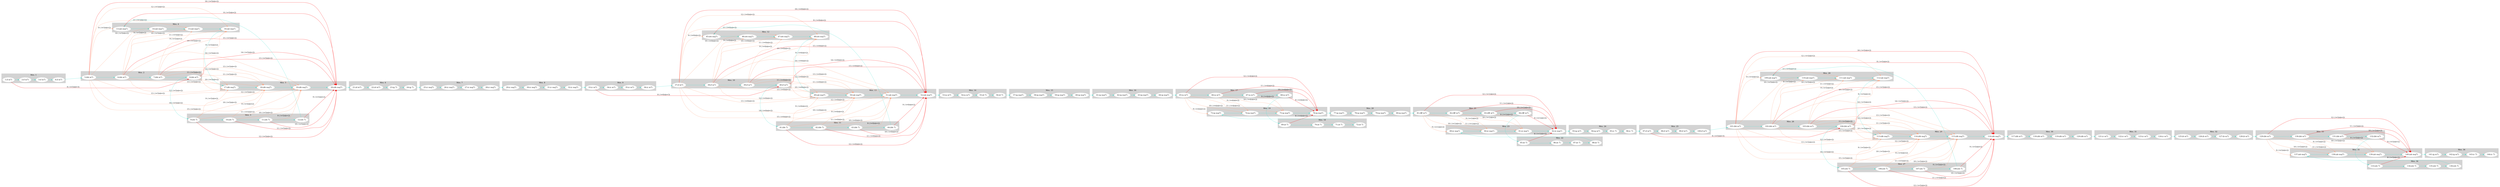 digraph G { 
rankdir=LR 
subgraph cluster0 {
node [style=filled,color=white];
style=filled;
color=lightgrey;
"1:(f m7)"; 
"2:(f m7)"; 
"3:(f m7)"; 
"4:(f m7)"; 
label = "Mes. 1"
}
subgraph cluster4 {
node [style=filled,color=white];
style=filled;
color=lightgrey;
"5:(bb m7)"; 
"6:(bb m7)"; 
"7:(bb m7)"; 
"8:(bb m7)"; 
label = "Mes. 2"
}
subgraph cluster8 {
node [style=filled,color=white];
style=filled;
color=lightgrey;
"9:(eb 7)"; 
"10:(eb 7)"; 
"11:(eb 7)"; 
"12:(eb 7)"; 
label = "Mes. 3"
}
subgraph cluster12 {
node [style=filled,color=white];
style=filled;
color=lightgrey;
"13:(ab maj7)"; 
"14:(ab maj7)"; 
"15:(ab maj7)"; 
"16:(ab maj7)"; 
label = "Mes. 4"
}
subgraph cluster16 {
node [style=filled,color=white];
style=filled;
color=lightgrey;
"17:(db maj7)"; 
"18:(db maj7)"; 
"19:(db maj7)"; 
"20:(db maj7)"; 
label = "Mes. 5"
}
subgraph cluster20 {
node [style=filled,color=white];
style=filled;
color=lightgrey;
"21:(d m7)"; 
"22:(d m7)"; 
"23:(g 7)"; 
"24:(g 7)"; 
label = "Mes. 6"
}
subgraph cluster24 {
node [style=filled,color=white];
style=filled;
color=lightgrey;
"25:(c maj7)"; 
"26:(c maj7)"; 
"27:(c maj7)"; 
"28:(c maj7)"; 
label = "Mes. 7"
}
subgraph cluster28 {
node [style=filled,color=white];
style=filled;
color=lightgrey;
"29:(c maj7)"; 
"30:(c maj7)"; 
"31:(c maj7)"; 
"32:(c maj7)"; 
label = "Mes. 8"
}
subgraph cluster32 {
node [style=filled,color=white];
style=filled;
color=lightgrey;
"33:(c m7)"; 
"34:(c m7)"; 
"35:(c m7)"; 
"36:(c m7)"; 
label = "Mes. 9"
}
subgraph cluster36 {
node [style=filled,color=white];
style=filled;
color=lightgrey;
"37:(f m7)"; 
"38:(f m7)"; 
"39:(f m7)"; 
"40:(f m7)"; 
label = "Mes. 10"
}
subgraph cluster40 {
node [style=filled,color=white];
style=filled;
color=lightgrey;
"41:(bb 7)"; 
"42:(bb 7)"; 
"43:(bb 7)"; 
"44:(bb 7)"; 
label = "Mes. 11"
}
subgraph cluster44 {
node [style=filled,color=white];
style=filled;
color=lightgrey;
"45:(eb maj7)"; 
"46:(eb maj7)"; 
"47:(eb maj7)"; 
"48:(eb maj7)"; 
label = "Mes. 12"
}
subgraph cluster48 {
node [style=filled,color=white];
style=filled;
color=lightgrey;
"49:(ab maj7)"; 
"50:(ab maj7)"; 
"51:(ab maj7)"; 
"52:(ab maj7)"; 
label = "Mes. 13"
}
subgraph cluster52 {
node [style=filled,color=white];
style=filled;
color=lightgrey;
"53:(a m7)"; 
"54:(a m7)"; 
"55:(d 7)"; 
"56:(d 7)"; 
label = "Mes. 14"
}
subgraph cluster56 {
node [style=filled,color=white];
style=filled;
color=lightgrey;
"57:(g maj7)"; 
"58:(g maj7)"; 
"59:(g maj7)"; 
"60:(g maj7)"; 
label = "Mes. 15"
}
subgraph cluster60 {
node [style=filled,color=white];
style=filled;
color=lightgrey;
"61:(g maj7)"; 
"62:(g maj7)"; 
"63:(g maj7)"; 
"64:(g maj7)"; 
label = "Mes. 16"
}
subgraph cluster64 {
node [style=filled,color=white];
style=filled;
color=lightgrey;
"65:(a m7)"; 
"66:(a m7)"; 
"67:(a m7)"; 
"68:(a m7)"; 
label = "Mes. 17"
}
subgraph cluster68 {
node [style=filled,color=white];
style=filled;
color=lightgrey;
"69:(d 7)"; 
"70:(d 7)"; 
"71:(d 7)"; 
"72:(d 7)"; 
label = "Mes. 18"
}
subgraph cluster72 {
node [style=filled,color=white];
style=filled;
color=lightgrey;
"73:(g maj7)"; 
"74:(g maj7)"; 
"75:(g maj7)"; 
"76:(g maj7)"; 
label = "Mes. 19"
}
subgraph cluster76 {
node [style=filled,color=white];
style=filled;
color=lightgrey;
"77:(g maj7)"; 
"78:(g maj7)"; 
"79:(g maj7)"; 
"80:(g maj7)"; 
label = "Mes. 20"
}
subgraph cluster80 {
node [style=filled,color=white];
style=filled;
color=lightgrey;
"81:(f# m7)"; 
"82:(f# m7)"; 
"83:(f# m7)"; 
"84:(f# m7)"; 
label = "Mes. 21"
}
subgraph cluster84 {
node [style=filled,color=white];
style=filled;
color=lightgrey;
"85:(b 7)"; 
"86:(b 7)"; 
"87:(b 7)"; 
"88:(b 7)"; 
label = "Mes. 22"
}
subgraph cluster88 {
node [style=filled,color=white];
style=filled;
color=lightgrey;
"89:(e maj7)"; 
"90:(e maj7)"; 
"91:(e maj7)"; 
"92:(e maj7)"; 
label = "Mes. 23"
}
subgraph cluster92 {
node [style=filled,color=white];
style=filled;
color=lightgrey;
"93:(g m7)"; 
"94:(g m7)"; 
"95:(c 7)"; 
"96:(c 7)"; 
label = "Mes. 24"
}
subgraph cluster96 {
node [style=filled,color=white];
style=filled;
color=lightgrey;
"97:(f m7)"; 
"98:(f m7)"; 
"99:(f m7)"; 
"100:(f m7)"; 
label = "Mes. 25"
}
subgraph cluster100 {
node [style=filled,color=white];
style=filled;
color=lightgrey;
"101:(bb m7)"; 
"102:(bb m7)"; 
"103:(bb m7)"; 
"104:(bb m7)"; 
label = "Mes. 26"
}
subgraph cluster104 {
node [style=filled,color=white];
style=filled;
color=lightgrey;
"105:(eb 7)"; 
"106:(eb 7)"; 
"107:(eb 7)"; 
"108:(eb 7)"; 
label = "Mes. 27"
}
subgraph cluster108 {
node [style=filled,color=white];
style=filled;
color=lightgrey;
"109:(ab maj7)"; 
"110:(ab maj7)"; 
"111:(ab maj7)"; 
"112:(ab maj7)"; 
label = "Mes. 28"
}
subgraph cluster112 {
node [style=filled,color=white];
style=filled;
color=lightgrey;
"113:(db maj7)"; 
"114:(db maj7)"; 
"115:(db maj7)"; 
"116:(db maj7)"; 
label = "Mes. 29"
}
subgraph cluster116 {
node [style=filled,color=white];
style=filled;
color=lightgrey;
"117:(db m7)"; 
"118:(db m7)"; 
"119:(db m7)"; 
"120:(db m7)"; 
label = "Mes. 30"
}
subgraph cluster120 {
node [style=filled,color=white];
style=filled;
color=lightgrey;
"121:(c m7)"; 
"122:(c m7)"; 
"123:(c m7)"; 
"124:(c m7)"; 
label = "Mes. 31"
}
subgraph cluster124 {
node [style=filled,color=white];
style=filled;
color=lightgrey;
"125:(b m7)"; 
"126:(b m7)"; 
"127:(b m7)"; 
"128:(b m7)"; 
label = "Mes. 32"
}
subgraph cluster128 {
node [style=filled,color=white];
style=filled;
color=lightgrey;
"129:(bb m7)"; 
"130:(bb m7)"; 
"131:(bb m7)"; 
"132:(bb m7)"; 
label = "Mes. 33"
}
subgraph cluster132 {
node [style=filled,color=white];
style=filled;
color=lightgrey;
"133:(eb 7)"; 
"134:(eb 7)"; 
"135:(eb 7)"; 
"136:(eb 7)"; 
label = "Mes. 34"
}
subgraph cluster136 {
node [style=filled,color=white];
style=filled;
color=lightgrey;
"137:(ab maj7)"; 
"138:(ab maj7)"; 
"139:(ab maj7)"; 
"140:(ab maj7)"; 
label = "Mes. 35"
}
subgraph cluster140 {
node [style=filled,color=white];
style=filled;
color=lightgrey;
"141:(g m7)"; 
"142:(g m7)"; 
"143:(c 7)"; 
"144:(c 7)"; 
label = "Mes. 36"
}
"1:(f m7)" -> "2:(f m7)" [color="turquoise", constraint=true];
"2:(f m7)" -> "3:(f m7)" [color="turquoise", constraint=true];
"3:(f m7)" -> "4:(f m7)" [color="turquoise", constraint=true];
"4:(f m7)" -> "5:(bb m7)" [color="turquoise", constraint=true];
"5:(bb m7)" -> "6:(bb m7)" [color="turquoise", constraint=true];
"6:(bb m7)" -> "7:(bb m7)" [color="turquoise", constraint=true];
"7:(bb m7)" -> "8:(bb m7)" [color="turquoise", constraint=true];
"8:(bb m7)" -> "9:(eb 7)" [color="turquoise", constraint=true];
"9:(eb 7)" -> "10:(eb 7)" [color="turquoise", constraint=true];
"10:(eb 7)" -> "11:(eb 7)" [color="turquoise", constraint=true];
"11:(eb 7)" -> "12:(eb 7)" [color="turquoise", constraint=true];
"12:(eb 7)" -> "13:(ab maj7)" [color="turquoise", constraint=true];
"13:(ab maj7)" -> "14:(ab maj7)" [color="turquoise", constraint=true];
"14:(ab maj7)" -> "15:(ab maj7)" [color="turquoise", constraint=true];
"15:(ab maj7)" -> "16:(ab maj7)" [color="turquoise", constraint=true];
"16:(ab maj7)" -> "17:(db maj7)" [color="turquoise", constraint=true];
"17:(db maj7)" -> "18:(db maj7)" [color="turquoise", constraint=true];
"18:(db maj7)" -> "19:(db maj7)" [color="turquoise", constraint=true];
"19:(db maj7)" -> "20:(db maj7)" [color="turquoise", constraint=true];
"20:(db maj7)" -> "21:(d m7)" [color="turquoise", constraint=true];
"21:(d m7)" -> "22:(d m7)" [color="turquoise", constraint=true];
"22:(d m7)" -> "23:(g 7)" [color="turquoise", constraint=true];
"23:(g 7)" -> "24:(g 7)" [color="turquoise", constraint=true];
"24:(g 7)" -> "25:(c maj7)" [color="turquoise", constraint=true];
"25:(c maj7)" -> "26:(c maj7)" [color="turquoise", constraint=true];
"26:(c maj7)" -> "27:(c maj7)" [color="turquoise", constraint=true];
"27:(c maj7)" -> "28:(c maj7)" [color="turquoise", constraint=true];
"28:(c maj7)" -> "29:(c maj7)" [color="turquoise", constraint=true];
"29:(c maj7)" -> "30:(c maj7)" [color="turquoise", constraint=true];
"30:(c maj7)" -> "31:(c maj7)" [color="turquoise", constraint=true];
"31:(c maj7)" -> "32:(c maj7)" [color="turquoise", constraint=true];
"32:(c maj7)" -> "33:(c m7)" [color="turquoise", constraint=true];
"33:(c m7)" -> "34:(c m7)" [color="turquoise", constraint=true];
"34:(c m7)" -> "35:(c m7)" [color="turquoise", constraint=true];
"35:(c m7)" -> "36:(c m7)" [color="turquoise", constraint=true];
"36:(c m7)" -> "37:(f m7)" [color="turquoise", constraint=true];
"37:(f m7)" -> "38:(f m7)" [color="turquoise", constraint=true];
"38:(f m7)" -> "39:(f m7)" [color="turquoise", constraint=true];
"39:(f m7)" -> "40:(f m7)" [color="turquoise", constraint=true];
"40:(f m7)" -> "41:(bb 7)" [color="turquoise", constraint=true];
"41:(bb 7)" -> "42:(bb 7)" [color="turquoise", constraint=true];
"42:(bb 7)" -> "43:(bb 7)" [color="turquoise", constraint=true];
"43:(bb 7)" -> "44:(bb 7)" [color="turquoise", constraint=true];
"44:(bb 7)" -> "45:(eb maj7)" [color="turquoise", constraint=true];
"45:(eb maj7)" -> "46:(eb maj7)" [color="turquoise", constraint=true];
"46:(eb maj7)" -> "47:(eb maj7)" [color="turquoise", constraint=true];
"47:(eb maj7)" -> "48:(eb maj7)" [color="turquoise", constraint=true];
"48:(eb maj7)" -> "49:(ab maj7)" [color="turquoise", constraint=true];
"49:(ab maj7)" -> "50:(ab maj7)" [color="turquoise", constraint=true];
"50:(ab maj7)" -> "51:(ab maj7)" [color="turquoise", constraint=true];
"51:(ab maj7)" -> "52:(ab maj7)" [color="turquoise", constraint=true];
"52:(ab maj7)" -> "53:(a m7)" [color="turquoise", constraint=true];
"53:(a m7)" -> "54:(a m7)" [color="turquoise", constraint=true];
"54:(a m7)" -> "55:(d 7)" [color="turquoise", constraint=true];
"55:(d 7)" -> "56:(d 7)" [color="turquoise", constraint=true];
"56:(d 7)" -> "57:(g maj7)" [color="turquoise", constraint=true];
"57:(g maj7)" -> "58:(g maj7)" [color="turquoise", constraint=true];
"58:(g maj7)" -> "59:(g maj7)" [color="turquoise", constraint=true];
"59:(g maj7)" -> "60:(g maj7)" [color="turquoise", constraint=true];
"60:(g maj7)" -> "61:(g maj7)" [color="turquoise", constraint=true];
"61:(g maj7)" -> "62:(g maj7)" [color="turquoise", constraint=true];
"62:(g maj7)" -> "63:(g maj7)" [color="turquoise", constraint=true];
"63:(g maj7)" -> "64:(g maj7)" [color="turquoise", constraint=true];
"64:(g maj7)" -> "65:(a m7)" [color="turquoise", constraint=true];
"65:(a m7)" -> "66:(a m7)" [color="turquoise", constraint=true];
"66:(a m7)" -> "67:(a m7)" [color="turquoise", constraint=true];
"67:(a m7)" -> "68:(a m7)" [color="turquoise", constraint=true];
"68:(a m7)" -> "69:(d 7)" [color="turquoise", constraint=true];
"69:(d 7)" -> "70:(d 7)" [color="turquoise", constraint=true];
"70:(d 7)" -> "71:(d 7)" [color="turquoise", constraint=true];
"71:(d 7)" -> "72:(d 7)" [color="turquoise", constraint=true];
"72:(d 7)" -> "73:(g maj7)" [color="turquoise", constraint=true];
"73:(g maj7)" -> "74:(g maj7)" [color="turquoise", constraint=true];
"74:(g maj7)" -> "75:(g maj7)" [color="turquoise", constraint=true];
"75:(g maj7)" -> "76:(g maj7)" [color="turquoise", constraint=true];
"76:(g maj7)" -> "77:(g maj7)" [color="turquoise", constraint=true];
"77:(g maj7)" -> "78:(g maj7)" [color="turquoise", constraint=true];
"78:(g maj7)" -> "79:(g maj7)" [color="turquoise", constraint=true];
"79:(g maj7)" -> "80:(g maj7)" [color="turquoise", constraint=true];
"80:(g maj7)" -> "81:(f# m7)" [color="turquoise", constraint=true];
"81:(f# m7)" -> "82:(f# m7)" [color="turquoise", constraint=true];
"82:(f# m7)" -> "83:(f# m7)" [color="turquoise", constraint=true];
"83:(f# m7)" -> "84:(f# m7)" [color="turquoise", constraint=true];
"84:(f# m7)" -> "85:(b 7)" [color="turquoise", constraint=true];
"85:(b 7)" -> "86:(b 7)" [color="turquoise", constraint=true];
"86:(b 7)" -> "87:(b 7)" [color="turquoise", constraint=true];
"87:(b 7)" -> "88:(b 7)" [color="turquoise", constraint=true];
"88:(b 7)" -> "89:(e maj7)" [color="turquoise", constraint=true];
"89:(e maj7)" -> "90:(e maj7)" [color="turquoise", constraint=true];
"90:(e maj7)" -> "91:(e maj7)" [color="turquoise", constraint=true];
"91:(e maj7)" -> "92:(e maj7)" [color="turquoise", constraint=true];
"92:(e maj7)" -> "93:(g m7)" [color="turquoise", constraint=true];
"93:(g m7)" -> "94:(g m7)" [color="turquoise", constraint=true];
"94:(g m7)" -> "95:(c 7)" [color="turquoise", constraint=true];
"95:(c 7)" -> "96:(c 7)" [color="turquoise", constraint=true];
"96:(c 7)" -> "97:(f m7)" [color="turquoise", constraint=true];
"97:(f m7)" -> "98:(f m7)" [color="turquoise", constraint=true];
"98:(f m7)" -> "99:(f m7)" [color="turquoise", constraint=true];
"99:(f m7)" -> "100:(f m7)" [color="turquoise", constraint=true];
"100:(f m7)" -> "101:(bb m7)" [color="turquoise", constraint=true];
"101:(bb m7)" -> "102:(bb m7)" [color="turquoise", constraint=true];
"102:(bb m7)" -> "103:(bb m7)" [color="turquoise", constraint=true];
"103:(bb m7)" -> "104:(bb m7)" [color="turquoise", constraint=true];
"104:(bb m7)" -> "105:(eb 7)" [color="turquoise", constraint=true];
"105:(eb 7)" -> "106:(eb 7)" [color="turquoise", constraint=true];
"106:(eb 7)" -> "107:(eb 7)" [color="turquoise", constraint=true];
"107:(eb 7)" -> "108:(eb 7)" [color="turquoise", constraint=true];
"108:(eb 7)" -> "109:(ab maj7)" [color="turquoise", constraint=true];
"109:(ab maj7)" -> "110:(ab maj7)" [color="turquoise", constraint=true];
"110:(ab maj7)" -> "111:(ab maj7)" [color="turquoise", constraint=true];
"111:(ab maj7)" -> "112:(ab maj7)" [color="turquoise", constraint=true];
"112:(ab maj7)" -> "113:(db maj7)" [color="turquoise", constraint=true];
"113:(db maj7)" -> "114:(db maj7)" [color="turquoise", constraint=true];
"114:(db maj7)" -> "115:(db maj7)" [color="turquoise", constraint=true];
"115:(db maj7)" -> "116:(db maj7)" [color="turquoise", constraint=true];
"116:(db maj7)" -> "117:(db m7)" [color="turquoise", constraint=true];
"117:(db m7)" -> "118:(db m7)" [color="turquoise", constraint=true];
"118:(db m7)" -> "119:(db m7)" [color="turquoise", constraint=true];
"119:(db m7)" -> "120:(db m7)" [color="turquoise", constraint=true];
"120:(db m7)" -> "121:(c m7)" [color="turquoise", constraint=true];
"121:(c m7)" -> "122:(c m7)" [color="turquoise", constraint=true];
"122:(c m7)" -> "123:(c m7)" [color="turquoise", constraint=true];
"123:(c m7)" -> "124:(c m7)" [color="turquoise", constraint=true];
"124:(c m7)" -> "125:(b m7)" [color="turquoise", constraint=true];
"125:(b m7)" -> "126:(b m7)" [color="turquoise", constraint=true];
"126:(b m7)" -> "127:(b m7)" [color="turquoise", constraint=true];
"127:(b m7)" -> "128:(b m7)" [color="turquoise", constraint=true];
"128:(b m7)" -> "129:(bb m7)" [color="turquoise", constraint=true];
"129:(bb m7)" -> "130:(bb m7)" [color="turquoise", constraint=true];
"130:(bb m7)" -> "131:(bb m7)" [color="turquoise", constraint=true];
"131:(bb m7)" -> "132:(bb m7)" [color="turquoise", constraint=true];
"132:(bb m7)" -> "133:(eb 7)" [color="turquoise", constraint=true];
"133:(eb 7)" -> "134:(eb 7)" [color="turquoise", constraint=true];
"134:(eb 7)" -> "135:(eb 7)" [color="turquoise", constraint=true];
"135:(eb 7)" -> "136:(eb 7)" [color="turquoise", constraint=true];
"136:(eb 7)" -> "137:(ab maj7)" [color="turquoise", constraint=true];
"137:(ab maj7)" -> "138:(ab maj7)" [color="turquoise", constraint=true];
"138:(ab maj7)" -> "139:(ab maj7)" [color="turquoise", constraint=true];
"139:(ab maj7)" -> "140:(ab maj7)" [color="turquoise", constraint=true];
"140:(ab maj7)" -> "141:(g m7)" [color="turquoise", constraint=true];
"141:(g m7)" -> "142:(g m7)" [color="turquoise", constraint=true];
"142:(g m7)" -> "143:(c 7)" [color="turquoise", constraint=true];
"143:(c 7)" -> "144:(c 7)" [color="turquoise", constraint=true];
"1:(f m7)" -> "8:(bb m7)" [label="8 ( t=5/nb=3)" , color="red", constraint=true];
"5:(bb m7)" -> "20:(db maj7)" [label="16 ( t=5/nb=2)" , color="red", constraint=true];
"5:(bb m7)" -> "13:(ab maj7)" [label="9 ( t=5/nb=2)" , color="lightsalmon", constraint=true];
"5:(bb m7)" -> "14:(ab maj7)" [label="10 ( t=5/nb=2)" , color="lightsalmon", constraint=true];
"5:(bb m7)" -> "15:(ab maj7)" [label="11 ( t=5/nb=2)" , color="lightsalmon", constraint=true];
"5:(bb m7)" -> "16:(ab maj7)" [label="12 ( t=5/nb=2)" , color="lightsalmon", constraint=true];
"5:(bb m7)" -> "17:(db maj7)" [label="13 ( t=5/nb=2)" , color="lightsalmon", constraint=true];
"5:(bb m7)" -> "18:(db maj7)" [label="14 ( t=5/nb=2)" , color="lightsalmon", constraint=true];
"5:(bb m7)" -> "19:(db maj7)" [label="15 ( t=5/nb=2)" , color="lightsalmon", constraint=true];
"6:(bb m7)" -> "20:(db maj7)" [label="15 ( t=5/nb=2)" , color="red", constraint=true];
"6:(bb m7)" -> "14:(ab maj7)" [label="9 ( t=5/nb=2)" , color="lightsalmon", constraint=true];
"6:(bb m7)" -> "15:(ab maj7)" [label="10 ( t=5/nb=2)" , color="lightsalmon", constraint=true];
"6:(bb m7)" -> "16:(ab maj7)" [label="11 ( t=5/nb=2)" , color="lightsalmon", constraint=true];
"6:(bb m7)" -> "17:(db maj7)" [label="12 ( t=5/nb=2)" , color="lightsalmon", constraint=true];
"6:(bb m7)" -> "18:(db maj7)" [label="13 ( t=5/nb=2)" , color="lightsalmon", constraint=true];
"6:(bb m7)" -> "19:(db maj7)" [label="14 ( t=5/nb=2)" , color="lightsalmon", constraint=true];
"7:(bb m7)" -> "20:(db maj7)" [label="14 ( t=5/nb=2)" , color="red", constraint=true];
"7:(bb m7)" -> "15:(ab maj7)" [label="9 ( t=5/nb=2)" , color="lightsalmon", constraint=true];
"7:(bb m7)" -> "16:(ab maj7)" [label="10 ( t=5/nb=2)" , color="lightsalmon", constraint=true];
"7:(bb m7)" -> "17:(db maj7)" [label="11 ( t=5/nb=2)" , color="lightsalmon", constraint=true];
"7:(bb m7)" -> "18:(db maj7)" [label="12 ( t=5/nb=2)" , color="lightsalmon", constraint=true];
"7:(bb m7)" -> "19:(db maj7)" [label="13 ( t=5/nb=2)" , color="lightsalmon", constraint=true];
"8:(bb m7)" -> "20:(db maj7)" [label="13 ( t=5/nb=2)" , color="red", constraint=true];
"8:(bb m7)" -> "16:(ab maj7)" [label="9 ( t=5/nb=2)" , color="lightsalmon", constraint=true];
"8:(bb m7)" -> "17:(db maj7)" [label="10 ( t=5/nb=2)" , color="lightsalmon", constraint=true];
"8:(bb m7)" -> "18:(db maj7)" [label="11 ( t=5/nb=2)" , color="lightsalmon", constraint=true];
"8:(bb m7)" -> "19:(db maj7)" [label="12 ( t=5/nb=2)" , color="lightsalmon", constraint=true];
"9:(eb 7)" -> "20:(db maj7)" [label="12 ( t=5/nb=2)" , color="red", constraint=true];
"9:(eb 7)" -> "17:(db maj7)" [label="9 ( t=5/nb=2)" , color="lightsalmon", constraint=true];
"9:(eb 7)" -> "18:(db maj7)" [label="10 ( t=5/nb=2)" , color="lightsalmon", constraint=true];
"9:(eb 7)" -> "19:(db maj7)" [label="11 ( t=5/nb=2)" , color="lightsalmon", constraint=true];
"10:(eb 7)" -> "20:(db maj7)" [label="11 ( t=5/nb=2)" , color="red", constraint=true];
"10:(eb 7)" -> "18:(db maj7)" [label="9 ( t=5/nb=2)" , color="lightsalmon", constraint=true];
"10:(eb 7)" -> "19:(db maj7)" [label="10 ( t=5/nb=2)" , color="lightsalmon", constraint=true];
"11:(eb 7)" -> "20:(db maj7)" [label="10 ( t=5/nb=2)" , color="red", constraint=true];
"11:(eb 7)" -> "19:(db maj7)" [label="9 ( t=5/nb=2)" , color="lightsalmon", constraint=true];
"12:(eb 7)" -> "20:(db maj7)" [label="9 ( t=5/nb=2)" , color="red", constraint=true];
"13:(ab maj7)" -> "20:(db maj7)" [label="8 ( t=5/nb=2)" , color="red", constraint=true];
"33:(c m7)" -> "40:(f m7)" [label="8 ( t=0/nb=3)" , color="red", constraint=true];
"37:(f m7)" -> "52:(ab maj7)" [label="16 ( t=0/nb=2)" , color="red", constraint=true];
"37:(f m7)" -> "45:(eb maj7)" [label="9 ( t=0/nb=2)" , color="lightsalmon", constraint=true];
"37:(f m7)" -> "46:(eb maj7)" [label="10 ( t=0/nb=2)" , color="lightsalmon", constraint=true];
"37:(f m7)" -> "47:(eb maj7)" [label="11 ( t=0/nb=2)" , color="lightsalmon", constraint=true];
"37:(f m7)" -> "48:(eb maj7)" [label="12 ( t=0/nb=2)" , color="lightsalmon", constraint=true];
"37:(f m7)" -> "49:(ab maj7)" [label="13 ( t=0/nb=2)" , color="lightsalmon", constraint=true];
"37:(f m7)" -> "50:(ab maj7)" [label="14 ( t=0/nb=2)" , color="lightsalmon", constraint=true];
"37:(f m7)" -> "51:(ab maj7)" [label="15 ( t=0/nb=2)" , color="lightsalmon", constraint=true];
"38:(f m7)" -> "52:(ab maj7)" [label="15 ( t=0/nb=2)" , color="red", constraint=true];
"38:(f m7)" -> "46:(eb maj7)" [label="9 ( t=0/nb=2)" , color="lightsalmon", constraint=true];
"38:(f m7)" -> "47:(eb maj7)" [label="10 ( t=0/nb=2)" , color="lightsalmon", constraint=true];
"38:(f m7)" -> "48:(eb maj7)" [label="11 ( t=0/nb=2)" , color="lightsalmon", constraint=true];
"38:(f m7)" -> "49:(ab maj7)" [label="12 ( t=0/nb=2)" , color="lightsalmon", constraint=true];
"38:(f m7)" -> "50:(ab maj7)" [label="13 ( t=0/nb=2)" , color="lightsalmon", constraint=true];
"38:(f m7)" -> "51:(ab maj7)" [label="14 ( t=0/nb=2)" , color="lightsalmon", constraint=true];
"39:(f m7)" -> "52:(ab maj7)" [label="14 ( t=0/nb=2)" , color="red", constraint=true];
"39:(f m7)" -> "47:(eb maj7)" [label="9 ( t=0/nb=2)" , color="lightsalmon", constraint=true];
"39:(f m7)" -> "48:(eb maj7)" [label="10 ( t=0/nb=2)" , color="lightsalmon", constraint=true];
"39:(f m7)" -> "49:(ab maj7)" [label="11 ( t=0/nb=2)" , color="lightsalmon", constraint=true];
"39:(f m7)" -> "50:(ab maj7)" [label="12 ( t=0/nb=2)" , color="lightsalmon", constraint=true];
"39:(f m7)" -> "51:(ab maj7)" [label="13 ( t=0/nb=2)" , color="lightsalmon", constraint=true];
"40:(f m7)" -> "52:(ab maj7)" [label="13 ( t=0/nb=2)" , color="red", constraint=true];
"40:(f m7)" -> "48:(eb maj7)" [label="9 ( t=0/nb=2)" , color="lightsalmon", constraint=true];
"40:(f m7)" -> "49:(ab maj7)" [label="10 ( t=0/nb=2)" , color="lightsalmon", constraint=true];
"40:(f m7)" -> "50:(ab maj7)" [label="11 ( t=0/nb=2)" , color="lightsalmon", constraint=true];
"40:(f m7)" -> "51:(ab maj7)" [label="12 ( t=0/nb=2)" , color="lightsalmon", constraint=true];
"41:(bb 7)" -> "52:(ab maj7)" [label="12 ( t=0/nb=2)" , color="red", constraint=true];
"41:(bb 7)" -> "49:(ab maj7)" [label="9 ( t=0/nb=2)" , color="lightsalmon", constraint=true];
"41:(bb 7)" -> "50:(ab maj7)" [label="10 ( t=0/nb=2)" , color="lightsalmon", constraint=true];
"41:(bb 7)" -> "51:(ab maj7)" [label="11 ( t=0/nb=2)" , color="lightsalmon", constraint=true];
"42:(bb 7)" -> "52:(ab maj7)" [label="11 ( t=0/nb=2)" , color="red", constraint=true];
"42:(bb 7)" -> "50:(ab maj7)" [label="9 ( t=0/nb=2)" , color="lightsalmon", constraint=true];
"42:(bb 7)" -> "51:(ab maj7)" [label="10 ( t=0/nb=2)" , color="lightsalmon", constraint=true];
"43:(bb 7)" -> "52:(ab maj7)" [label="10 ( t=0/nb=2)" , color="red", constraint=true];
"43:(bb 7)" -> "51:(ab maj7)" [label="9 ( t=0/nb=2)" , color="lightsalmon", constraint=true];
"44:(bb 7)" -> "52:(ab maj7)" [label="9 ( t=0/nb=2)" , color="red", constraint=true];
"45:(eb maj7)" -> "52:(ab maj7)" [label="8 ( t=0/nb=2)" , color="red", constraint=true];
"65:(a m7)" -> "76:(g maj7)" [label="12 ( t=4/nb=2)" , color="red", constraint=true];
"65:(a m7)" -> "73:(g maj7)" [label="9 ( t=4/nb=2)" , color="lightsalmon", constraint=true];
"65:(a m7)" -> "74:(g maj7)" [label="10 ( t=4/nb=2)" , color="lightsalmon", constraint=true];
"65:(a m7)" -> "75:(g maj7)" [label="11 ( t=4/nb=2)" , color="lightsalmon", constraint=true];
"66:(a m7)" -> "76:(g maj7)" [label="11 ( t=4/nb=2)" , color="red", constraint=true];
"66:(a m7)" -> "74:(g maj7)" [label="9 ( t=4/nb=2)" , color="lightsalmon", constraint=true];
"66:(a m7)" -> "75:(g maj7)" [label="10 ( t=4/nb=2)" , color="lightsalmon", constraint=true];
"67:(a m7)" -> "76:(g maj7)" [label="10 ( t=4/nb=2)" , color="red", constraint=true];
"67:(a m7)" -> "75:(g maj7)" [label="9 ( t=4/nb=2)" , color="lightsalmon", constraint=true];
"68:(a m7)" -> "76:(g maj7)" [label="9 ( t=4/nb=2)" , color="red", constraint=true];
"69:(d 7)" -> "76:(g maj7)" [label="8 ( t=4/nb=2)" , color="red", constraint=true];
"81:(f# m7)" -> "92:(e maj7)" [label="12 ( t=1/nb=2)" , color="red", constraint=true];
"81:(f# m7)" -> "89:(e maj7)" [label="9 ( t=1/nb=2)" , color="lightsalmon", constraint=true];
"81:(f# m7)" -> "90:(e maj7)" [label="10 ( t=1/nb=2)" , color="lightsalmon", constraint=true];
"81:(f# m7)" -> "91:(e maj7)" [label="11 ( t=1/nb=2)" , color="lightsalmon", constraint=true];
"82:(f# m7)" -> "92:(e maj7)" [label="11 ( t=1/nb=2)" , color="red", constraint=true];
"82:(f# m7)" -> "90:(e maj7)" [label="9 ( t=1/nb=2)" , color="lightsalmon", constraint=true];
"82:(f# m7)" -> "91:(e maj7)" [label="10 ( t=1/nb=2)" , color="lightsalmon", constraint=true];
"83:(f# m7)" -> "92:(e maj7)" [label="10 ( t=1/nb=2)" , color="red", constraint=true];
"83:(f# m7)" -> "91:(e maj7)" [label="9 ( t=1/nb=2)" , color="lightsalmon", constraint=true];
"84:(f# m7)" -> "92:(e maj7)" [label="9 ( t=1/nb=2)" , color="red", constraint=true];
"85:(b 7)" -> "92:(e maj7)" [label="8 ( t=1/nb=2)" , color="red", constraint=true];
"97:(f m7)" -> "104:(bb m7)" [label="8 ( t=5/nb=3)" , color="red", constraint=true];
"101:(bb m7)" -> "116:(db maj7)" [label="16 ( t=5/nb=2)" , color="red", constraint=true];
"101:(bb m7)" -> "109:(ab maj7)" [label="9 ( t=5/nb=2)" , color="lightsalmon", constraint=true];
"101:(bb m7)" -> "110:(ab maj7)" [label="10 ( t=5/nb=2)" , color="lightsalmon", constraint=true];
"101:(bb m7)" -> "111:(ab maj7)" [label="11 ( t=5/nb=2)" , color="lightsalmon", constraint=true];
"101:(bb m7)" -> "112:(ab maj7)" [label="12 ( t=5/nb=2)" , color="lightsalmon", constraint=true];
"101:(bb m7)" -> "113:(db maj7)" [label="13 ( t=5/nb=2)" , color="lightsalmon", constraint=true];
"101:(bb m7)" -> "114:(db maj7)" [label="14 ( t=5/nb=2)" , color="lightsalmon", constraint=true];
"101:(bb m7)" -> "115:(db maj7)" [label="15 ( t=5/nb=2)" , color="lightsalmon", constraint=true];
"102:(bb m7)" -> "116:(db maj7)" [label="15 ( t=5/nb=2)" , color="red", constraint=true];
"102:(bb m7)" -> "110:(ab maj7)" [label="9 ( t=5/nb=2)" , color="lightsalmon", constraint=true];
"102:(bb m7)" -> "111:(ab maj7)" [label="10 ( t=5/nb=2)" , color="lightsalmon", constraint=true];
"102:(bb m7)" -> "112:(ab maj7)" [label="11 ( t=5/nb=2)" , color="lightsalmon", constraint=true];
"102:(bb m7)" -> "113:(db maj7)" [label="12 ( t=5/nb=2)" , color="lightsalmon", constraint=true];
"102:(bb m7)" -> "114:(db maj7)" [label="13 ( t=5/nb=2)" , color="lightsalmon", constraint=true];
"102:(bb m7)" -> "115:(db maj7)" [label="14 ( t=5/nb=2)" , color="lightsalmon", constraint=true];
"103:(bb m7)" -> "116:(db maj7)" [label="14 ( t=5/nb=2)" , color="red", constraint=true];
"103:(bb m7)" -> "111:(ab maj7)" [label="9 ( t=5/nb=2)" , color="lightsalmon", constraint=true];
"103:(bb m7)" -> "112:(ab maj7)" [label="10 ( t=5/nb=2)" , color="lightsalmon", constraint=true];
"103:(bb m7)" -> "113:(db maj7)" [label="11 ( t=5/nb=2)" , color="lightsalmon", constraint=true];
"103:(bb m7)" -> "114:(db maj7)" [label="12 ( t=5/nb=2)" , color="lightsalmon", constraint=true];
"103:(bb m7)" -> "115:(db maj7)" [label="13 ( t=5/nb=2)" , color="lightsalmon", constraint=true];
"104:(bb m7)" -> "116:(db maj7)" [label="13 ( t=5/nb=2)" , color="red", constraint=true];
"104:(bb m7)" -> "112:(ab maj7)" [label="9 ( t=5/nb=2)" , color="lightsalmon", constraint=true];
"104:(bb m7)" -> "113:(db maj7)" [label="10 ( t=5/nb=2)" , color="lightsalmon", constraint=true];
"104:(bb m7)" -> "114:(db maj7)" [label="11 ( t=5/nb=2)" , color="lightsalmon", constraint=true];
"104:(bb m7)" -> "115:(db maj7)" [label="12 ( t=5/nb=2)" , color="lightsalmon", constraint=true];
"105:(eb 7)" -> "116:(db maj7)" [label="12 ( t=5/nb=2)" , color="red", constraint=true];
"105:(eb 7)" -> "113:(db maj7)" [label="9 ( t=5/nb=2)" , color="lightsalmon", constraint=true];
"105:(eb 7)" -> "114:(db maj7)" [label="10 ( t=5/nb=2)" , color="lightsalmon", constraint=true];
"105:(eb 7)" -> "115:(db maj7)" [label="11 ( t=5/nb=2)" , color="lightsalmon", constraint=true];
"106:(eb 7)" -> "116:(db maj7)" [label="11 ( t=5/nb=2)" , color="red", constraint=true];
"106:(eb 7)" -> "114:(db maj7)" [label="9 ( t=5/nb=2)" , color="lightsalmon", constraint=true];
"106:(eb 7)" -> "115:(db maj7)" [label="10 ( t=5/nb=2)" , color="lightsalmon", constraint=true];
"107:(eb 7)" -> "116:(db maj7)" [label="10 ( t=5/nb=2)" , color="red", constraint=true];
"107:(eb 7)" -> "115:(db maj7)" [label="9 ( t=5/nb=2)" , color="lightsalmon", constraint=true];
"108:(eb 7)" -> "116:(db maj7)" [label="9 ( t=5/nb=2)" , color="red", constraint=true];
"109:(ab maj7)" -> "116:(db maj7)" [label="8 ( t=5/nb=2)" , color="red", constraint=true];
"129:(bb m7)" -> "140:(ab maj7)" [label="12 ( t=5/nb=2)" , color="red", constraint=true];
"129:(bb m7)" -> "137:(ab maj7)" [label="9 ( t=5/nb=2)" , color="lightsalmon", constraint=true];
"129:(bb m7)" -> "138:(ab maj7)" [label="10 ( t=5/nb=2)" , color="lightsalmon", constraint=true];
"129:(bb m7)" -> "139:(ab maj7)" [label="11 ( t=5/nb=2)" , color="lightsalmon", constraint=true];
"130:(bb m7)" -> "140:(ab maj7)" [label="11 ( t=5/nb=2)" , color="red", constraint=true];
"130:(bb m7)" -> "138:(ab maj7)" [label="9 ( t=5/nb=2)" , color="lightsalmon", constraint=true];
"130:(bb m7)" -> "139:(ab maj7)" [label="10 ( t=5/nb=2)" , color="lightsalmon", constraint=true];
"131:(bb m7)" -> "140:(ab maj7)" [label="10 ( t=5/nb=2)" , color="red", constraint=true];
"131:(bb m7)" -> "139:(ab maj7)" [label="9 ( t=5/nb=2)" , color="lightsalmon", constraint=true];
"132:(bb m7)" -> "140:(ab maj7)" [label="9 ( t=5/nb=2)" , color="red", constraint=true];
"133:(eb 7)" -> "140:(ab maj7)" [label="8 ( t=5/nb=2)" , color="red", constraint=true];
}